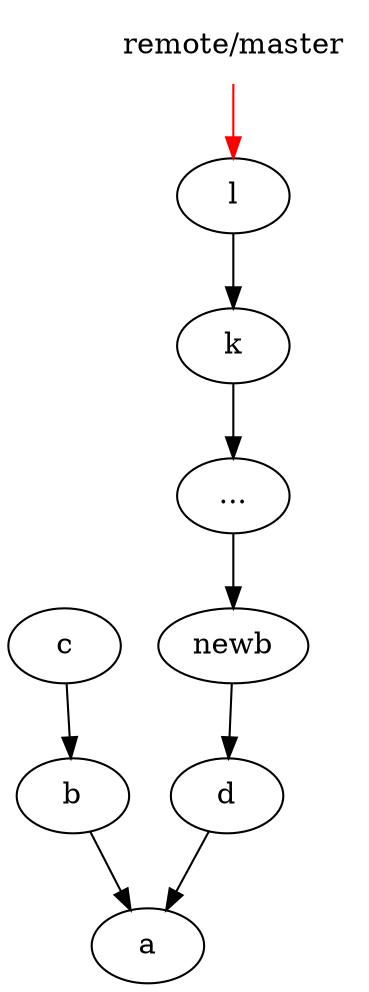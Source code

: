 digraph G {
 d->a
 b->a
 c->b
 newb->d
 l->k
 k->"..."
 "..."->newb
 "remote/master"->l[color="red"]
 "remote/master"[shape=none, color="red"]
}
